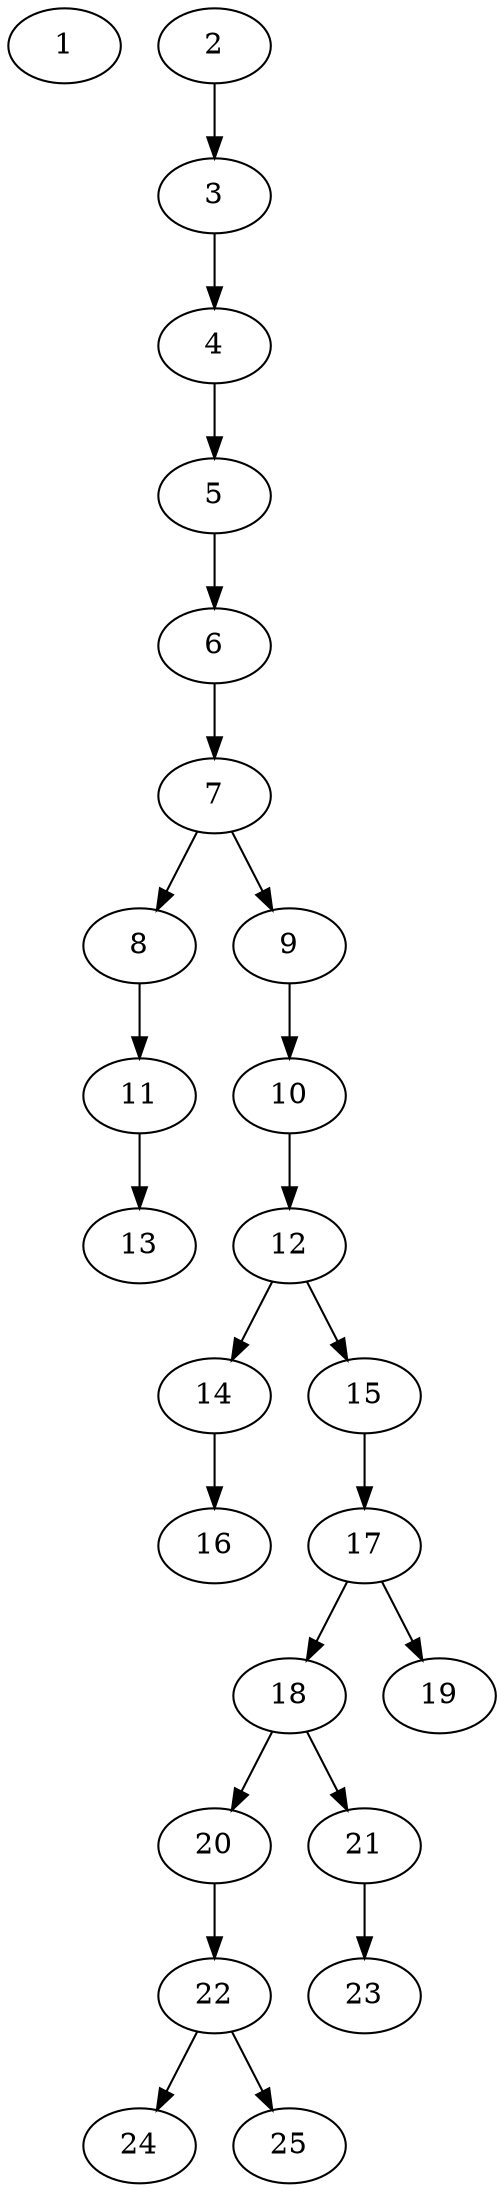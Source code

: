 // DAG automatically generated by daggen at Thu Oct  3 14:00:40 2019
// ./daggen --dot -n 25 --ccr 0.5 --fat 0.3 --regular 0.5 --density 0.5 --mindata 5242880 --maxdata 52428800 
digraph G {
  1 [size="50923520", alpha="0.07", expect_size="25461760"] 
  2 [size="28409856", alpha="0.09", expect_size="14204928"] 
  2 -> 3 [size ="14204928"]
  3 [size="24852480", alpha="0.15", expect_size="12426240"] 
  3 -> 4 [size ="12426240"]
  4 [size="46944256", alpha="0.10", expect_size="23472128"] 
  4 -> 5 [size ="23472128"]
  5 [size="87310336", alpha="0.20", expect_size="43655168"] 
  5 -> 6 [size ="43655168"]
  6 [size="42135552", alpha="0.20", expect_size="21067776"] 
  6 -> 7 [size ="21067776"]
  7 [size="76722176", alpha="0.08", expect_size="38361088"] 
  7 -> 8 [size ="38361088"]
  7 -> 9 [size ="38361088"]
  8 [size="14016512", alpha="0.04", expect_size="7008256"] 
  8 -> 11 [size ="7008256"]
  9 [size="103276544", alpha="0.15", expect_size="51638272"] 
  9 -> 10 [size ="51638272"]
  10 [size="80988160", alpha="0.05", expect_size="40494080"] 
  10 -> 12 [size ="40494080"]
  11 [size="66914304", alpha="0.04", expect_size="33457152"] 
  11 -> 13 [size ="33457152"]
  12 [size="99172352", alpha="0.04", expect_size="49586176"] 
  12 -> 14 [size ="49586176"]
  12 -> 15 [size ="49586176"]
  13 [size="47179776", alpha="0.10", expect_size="23589888"] 
  14 [size="21489664", alpha="0.09", expect_size="10744832"] 
  14 -> 16 [size ="10744832"]
  15 [size="70795264", alpha="0.07", expect_size="35397632"] 
  15 -> 17 [size ="35397632"]
  16 [size="68976640", alpha="0.19", expect_size="34488320"] 
  17 [size="67987456", alpha="0.15", expect_size="33993728"] 
  17 -> 18 [size ="33993728"]
  17 -> 19 [size ="33993728"]
  18 [size="10977280", alpha="0.06", expect_size="5488640"] 
  18 -> 20 [size ="5488640"]
  18 -> 21 [size ="5488640"]
  19 [size="31182848", alpha="0.09", expect_size="15591424"] 
  20 [size="99948544", alpha="0.03", expect_size="49974272"] 
  20 -> 22 [size ="49974272"]
  21 [size="31311872", alpha="0.05", expect_size="15655936"] 
  21 -> 23 [size ="15655936"]
  22 [size="50823168", alpha="0.11", expect_size="25411584"] 
  22 -> 24 [size ="25411584"]
  22 -> 25 [size ="25411584"]
  23 [size="70821888", alpha="0.00", expect_size="35410944"] 
  24 [size="22650880", alpha="0.17", expect_size="11325440"] 
  25 [size="63574016", alpha="0.11", expect_size="31787008"] 
}
